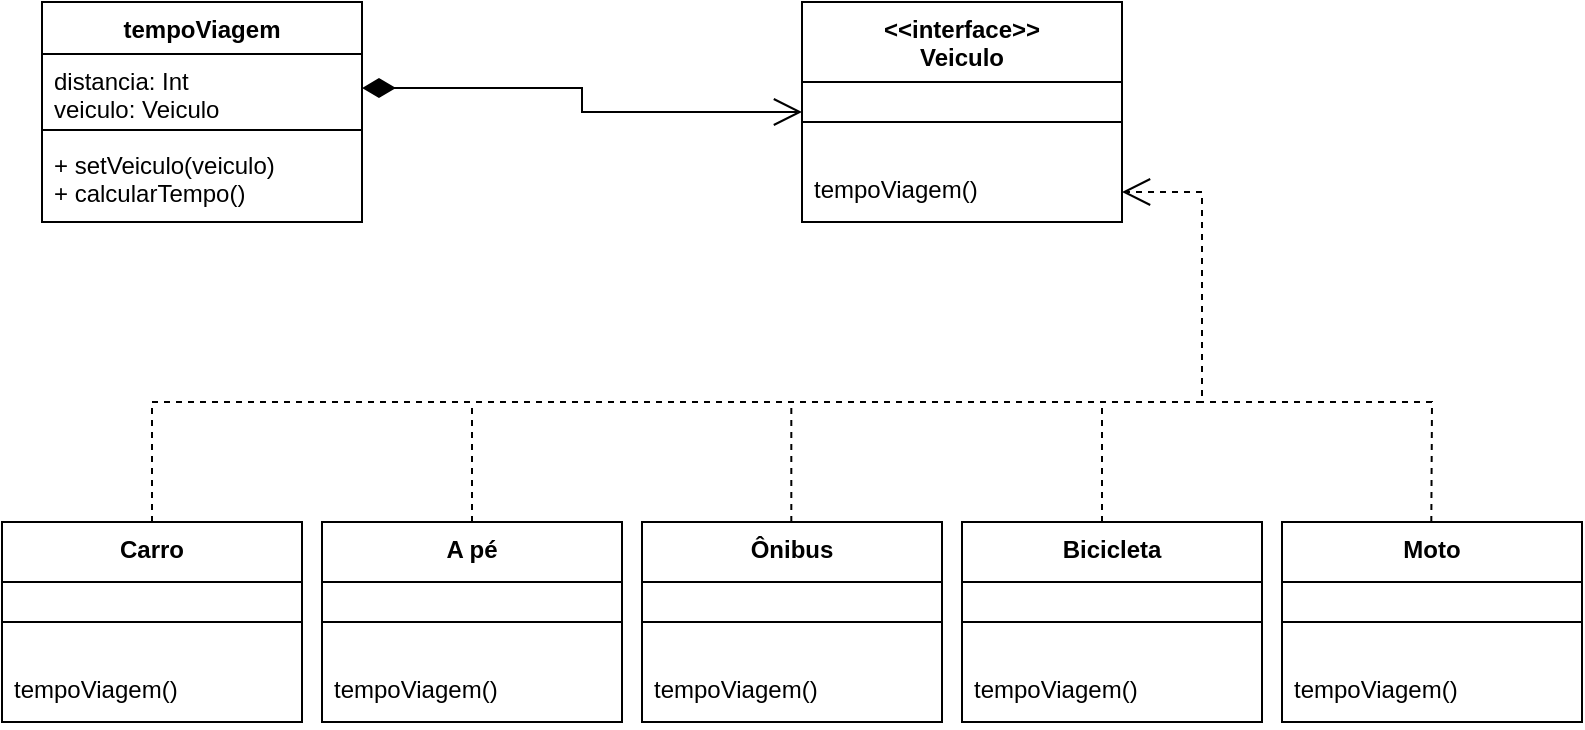 <mxfile version="24.7.7">
  <diagram id="C5RBs43oDa-KdzZeNtuy" name="Page-1">
    <mxGraphModel dx="1079" dy="492" grid="1" gridSize="10" guides="1" tooltips="1" connect="1" arrows="1" fold="1" page="1" pageScale="1" pageWidth="827" pageHeight="1169" math="0" shadow="0">
      <root>
        <mxCell id="WIyWlLk6GJQsqaUBKTNV-0" />
        <mxCell id="WIyWlLk6GJQsqaUBKTNV-1" parent="WIyWlLk6GJQsqaUBKTNV-0" />
        <mxCell id="KXHuL7IJYubUjfSZ4twf-0" value="tempoViagem" style="swimlane;fontStyle=1;align=center;verticalAlign=top;childLayout=stackLayout;horizontal=1;startSize=26;horizontalStack=0;resizeParent=1;resizeParentMax=0;resizeLast=0;collapsible=1;marginBottom=0;whiteSpace=wrap;html=1;" parent="WIyWlLk6GJQsqaUBKTNV-1" vertex="1">
          <mxGeometry x="30" y="30" width="160" height="110" as="geometry" />
        </mxCell>
        <mxCell id="KXHuL7IJYubUjfSZ4twf-1" value="distancia: Int&lt;br&gt;veiculo: Veiculo" style="text;strokeColor=none;fillColor=none;align=left;verticalAlign=top;spacingLeft=4;spacingRight=4;overflow=hidden;rotatable=0;points=[[0,0.5],[1,0.5]];portConstraint=eastwest;whiteSpace=wrap;html=1;" parent="KXHuL7IJYubUjfSZ4twf-0" vertex="1">
          <mxGeometry y="26" width="160" height="34" as="geometry" />
        </mxCell>
        <mxCell id="KXHuL7IJYubUjfSZ4twf-2" value="" style="line;strokeWidth=1;fillColor=none;align=left;verticalAlign=middle;spacingTop=-1;spacingLeft=3;spacingRight=3;rotatable=0;labelPosition=right;points=[];portConstraint=eastwest;strokeColor=inherit;" parent="KXHuL7IJYubUjfSZ4twf-0" vertex="1">
          <mxGeometry y="60" width="160" height="8" as="geometry" />
        </mxCell>
        <mxCell id="KXHuL7IJYubUjfSZ4twf-3" value="+ setVeiculo(veiculo)&lt;div&gt;+ calcularTempo()&lt;/div&gt;" style="text;strokeColor=none;fillColor=none;align=left;verticalAlign=top;spacingLeft=4;spacingRight=4;overflow=hidden;rotatable=0;points=[[0,0.5],[1,0.5]];portConstraint=eastwest;whiteSpace=wrap;html=1;" parent="KXHuL7IJYubUjfSZ4twf-0" vertex="1">
          <mxGeometry y="68" width="160" height="42" as="geometry" />
        </mxCell>
        <mxCell id="KXHuL7IJYubUjfSZ4twf-4" value="&amp;lt;&amp;lt;interface&amp;gt;&amp;gt;&lt;div&gt;Veiculo&lt;/div&gt;" style="swimlane;fontStyle=1;align=center;verticalAlign=top;childLayout=stackLayout;horizontal=1;startSize=40;horizontalStack=0;resizeParent=1;resizeParentMax=0;resizeLast=0;collapsible=1;marginBottom=0;whiteSpace=wrap;html=1;" parent="WIyWlLk6GJQsqaUBKTNV-1" vertex="1">
          <mxGeometry x="410" y="30" width="160" height="110" as="geometry" />
        </mxCell>
        <mxCell id="KXHuL7IJYubUjfSZ4twf-6" value="" style="line;strokeWidth=1;fillColor=none;align=left;verticalAlign=middle;spacingTop=-1;spacingLeft=3;spacingRight=3;rotatable=0;labelPosition=right;points=[];portConstraint=eastwest;strokeColor=inherit;" parent="KXHuL7IJYubUjfSZ4twf-4" vertex="1">
          <mxGeometry y="40" width="160" height="40" as="geometry" />
        </mxCell>
        <mxCell id="KXHuL7IJYubUjfSZ4twf-7" value="tempoViagem()" style="text;strokeColor=none;fillColor=none;align=left;verticalAlign=top;spacingLeft=4;spacingRight=4;overflow=hidden;rotatable=0;points=[[0,0.5],[1,0.5]];portConstraint=eastwest;whiteSpace=wrap;html=1;" parent="KXHuL7IJYubUjfSZ4twf-4" vertex="1">
          <mxGeometry y="80" width="160" height="30" as="geometry" />
        </mxCell>
        <mxCell id="KXHuL7IJYubUjfSZ4twf-8" value="Carro" style="swimlane;fontStyle=1;align=center;verticalAlign=top;childLayout=stackLayout;horizontal=1;startSize=30;horizontalStack=0;resizeParent=1;resizeParentMax=0;resizeLast=0;collapsible=1;marginBottom=0;whiteSpace=wrap;html=1;" parent="WIyWlLk6GJQsqaUBKTNV-1" vertex="1">
          <mxGeometry x="10" y="290" width="150" height="100" as="geometry" />
        </mxCell>
        <mxCell id="KXHuL7IJYubUjfSZ4twf-9" value="" style="line;strokeWidth=1;fillColor=none;align=left;verticalAlign=middle;spacingTop=-1;spacingLeft=3;spacingRight=3;rotatable=0;labelPosition=right;points=[];portConstraint=eastwest;strokeColor=inherit;" parent="KXHuL7IJYubUjfSZ4twf-8" vertex="1">
          <mxGeometry y="30" width="150" height="40" as="geometry" />
        </mxCell>
        <mxCell id="KXHuL7IJYubUjfSZ4twf-10" value="tempoViagem()" style="text;strokeColor=none;fillColor=none;align=left;verticalAlign=top;spacingLeft=4;spacingRight=4;overflow=hidden;rotatable=0;points=[[0,0.5],[1,0.5]];portConstraint=eastwest;whiteSpace=wrap;html=1;" parent="KXHuL7IJYubUjfSZ4twf-8" vertex="1">
          <mxGeometry y="70" width="150" height="30" as="geometry" />
        </mxCell>
        <mxCell id="KXHuL7IJYubUjfSZ4twf-11" value="A pé" style="swimlane;fontStyle=1;align=center;verticalAlign=top;childLayout=stackLayout;horizontal=1;startSize=30;horizontalStack=0;resizeParent=1;resizeParentMax=0;resizeLast=0;collapsible=1;marginBottom=0;whiteSpace=wrap;html=1;" parent="WIyWlLk6GJQsqaUBKTNV-1" vertex="1">
          <mxGeometry x="170" y="290" width="150" height="100" as="geometry" />
        </mxCell>
        <mxCell id="KXHuL7IJYubUjfSZ4twf-12" value="" style="line;strokeWidth=1;fillColor=none;align=left;verticalAlign=middle;spacingTop=-1;spacingLeft=3;spacingRight=3;rotatable=0;labelPosition=right;points=[];portConstraint=eastwest;strokeColor=inherit;" parent="KXHuL7IJYubUjfSZ4twf-11" vertex="1">
          <mxGeometry y="30" width="150" height="40" as="geometry" />
        </mxCell>
        <mxCell id="KXHuL7IJYubUjfSZ4twf-13" value="tempoViagem()" style="text;strokeColor=none;fillColor=none;align=left;verticalAlign=top;spacingLeft=4;spacingRight=4;overflow=hidden;rotatable=0;points=[[0,0.5],[1,0.5]];portConstraint=eastwest;whiteSpace=wrap;html=1;" parent="KXHuL7IJYubUjfSZ4twf-11" vertex="1">
          <mxGeometry y="70" width="150" height="30" as="geometry" />
        </mxCell>
        <mxCell id="KXHuL7IJYubUjfSZ4twf-14" value="Ônibus" style="swimlane;fontStyle=1;align=center;verticalAlign=top;childLayout=stackLayout;horizontal=1;startSize=30;horizontalStack=0;resizeParent=1;resizeParentMax=0;resizeLast=0;collapsible=1;marginBottom=0;whiteSpace=wrap;html=1;" parent="WIyWlLk6GJQsqaUBKTNV-1" vertex="1">
          <mxGeometry x="330" y="290" width="150" height="100" as="geometry" />
        </mxCell>
        <mxCell id="KXHuL7IJYubUjfSZ4twf-15" value="" style="line;strokeWidth=1;fillColor=none;align=left;verticalAlign=middle;spacingTop=-1;spacingLeft=3;spacingRight=3;rotatable=0;labelPosition=right;points=[];portConstraint=eastwest;strokeColor=inherit;" parent="KXHuL7IJYubUjfSZ4twf-14" vertex="1">
          <mxGeometry y="30" width="150" height="40" as="geometry" />
        </mxCell>
        <mxCell id="KXHuL7IJYubUjfSZ4twf-16" value="tempoViagem()" style="text;strokeColor=none;fillColor=none;align=left;verticalAlign=top;spacingLeft=4;spacingRight=4;overflow=hidden;rotatable=0;points=[[0,0.5],[1,0.5]];portConstraint=eastwest;whiteSpace=wrap;html=1;" parent="KXHuL7IJYubUjfSZ4twf-14" vertex="1">
          <mxGeometry y="70" width="150" height="30" as="geometry" />
        </mxCell>
        <mxCell id="KXHuL7IJYubUjfSZ4twf-17" value="Bicicleta" style="swimlane;fontStyle=1;align=center;verticalAlign=top;childLayout=stackLayout;horizontal=1;startSize=30;horizontalStack=0;resizeParent=1;resizeParentMax=0;resizeLast=0;collapsible=1;marginBottom=0;whiteSpace=wrap;html=1;" parent="WIyWlLk6GJQsqaUBKTNV-1" vertex="1">
          <mxGeometry x="490" y="290" width="150" height="100" as="geometry" />
        </mxCell>
        <mxCell id="KXHuL7IJYubUjfSZ4twf-18" value="" style="line;strokeWidth=1;fillColor=none;align=left;verticalAlign=middle;spacingTop=-1;spacingLeft=3;spacingRight=3;rotatable=0;labelPosition=right;points=[];portConstraint=eastwest;strokeColor=inherit;" parent="KXHuL7IJYubUjfSZ4twf-17" vertex="1">
          <mxGeometry y="30" width="150" height="40" as="geometry" />
        </mxCell>
        <mxCell id="KXHuL7IJYubUjfSZ4twf-19" value="tempoViagem()" style="text;strokeColor=none;fillColor=none;align=left;verticalAlign=top;spacingLeft=4;spacingRight=4;overflow=hidden;rotatable=0;points=[[0,0.5],[1,0.5]];portConstraint=eastwest;whiteSpace=wrap;html=1;" parent="KXHuL7IJYubUjfSZ4twf-17" vertex="1">
          <mxGeometry y="70" width="150" height="30" as="geometry" />
        </mxCell>
        <mxCell id="KXHuL7IJYubUjfSZ4twf-20" value="Moto" style="swimlane;fontStyle=1;align=center;verticalAlign=top;childLayout=stackLayout;horizontal=1;startSize=30;horizontalStack=0;resizeParent=1;resizeParentMax=0;resizeLast=0;collapsible=1;marginBottom=0;whiteSpace=wrap;html=1;" parent="WIyWlLk6GJQsqaUBKTNV-1" vertex="1">
          <mxGeometry x="650" y="290" width="150" height="100" as="geometry" />
        </mxCell>
        <mxCell id="KXHuL7IJYubUjfSZ4twf-21" value="" style="line;strokeWidth=1;fillColor=none;align=left;verticalAlign=middle;spacingTop=-1;spacingLeft=3;spacingRight=3;rotatable=0;labelPosition=right;points=[];portConstraint=eastwest;strokeColor=inherit;" parent="KXHuL7IJYubUjfSZ4twf-20" vertex="1">
          <mxGeometry y="30" width="150" height="40" as="geometry" />
        </mxCell>
        <mxCell id="KXHuL7IJYubUjfSZ4twf-22" value="tempoViagem()" style="text;strokeColor=none;fillColor=none;align=left;verticalAlign=top;spacingLeft=4;spacingRight=4;overflow=hidden;rotatable=0;points=[[0,0.5],[1,0.5]];portConstraint=eastwest;whiteSpace=wrap;html=1;" parent="KXHuL7IJYubUjfSZ4twf-20" vertex="1">
          <mxGeometry y="70" width="150" height="30" as="geometry" />
        </mxCell>
        <mxCell id="KXHuL7IJYubUjfSZ4twf-33" value="" style="endArrow=open;html=1;endSize=12;startArrow=diamondThin;startSize=14;startFill=1;edgeStyle=orthogonalEdgeStyle;align=left;verticalAlign=bottom;rounded=0;exitX=1;exitY=0.5;exitDx=0;exitDy=0;entryX=0;entryY=0.5;entryDx=0;entryDy=0;" parent="WIyWlLk6GJQsqaUBKTNV-1" source="KXHuL7IJYubUjfSZ4twf-1" target="KXHuL7IJYubUjfSZ4twf-4" edge="1">
          <mxGeometry x="-1" y="3" relative="1" as="geometry">
            <mxPoint x="210" y="120" as="sourcePoint" />
            <mxPoint x="490" y="360" as="targetPoint" />
            <Array as="points">
              <mxPoint x="300" y="73" />
              <mxPoint x="300" y="85" />
            </Array>
          </mxGeometry>
        </mxCell>
        <mxCell id="KXHuL7IJYubUjfSZ4twf-34" value="" style="endArrow=open;endSize=12;dashed=1;html=1;rounded=0;exitX=0.5;exitY=0;exitDx=0;exitDy=0;entryX=1;entryY=0.5;entryDx=0;entryDy=0;" parent="WIyWlLk6GJQsqaUBKTNV-1" source="KXHuL7IJYubUjfSZ4twf-8" target="KXHuL7IJYubUjfSZ4twf-7" edge="1">
          <mxGeometry width="160" relative="1" as="geometry">
            <mxPoint x="330" y="160" as="sourcePoint" />
            <mxPoint x="570" y="160" as="targetPoint" />
            <Array as="points">
              <mxPoint x="85" y="230" />
              <mxPoint x="610" y="230" />
              <mxPoint x="610" y="125" />
            </Array>
          </mxGeometry>
        </mxCell>
        <mxCell id="KXHuL7IJYubUjfSZ4twf-40" value="" style="endArrow=none;dashed=1;html=1;rounded=0;exitX=0.5;exitY=0;exitDx=0;exitDy=0;" parent="WIyWlLk6GJQsqaUBKTNV-1" source="KXHuL7IJYubUjfSZ4twf-11" edge="1">
          <mxGeometry width="50" height="50" relative="1" as="geometry">
            <mxPoint x="240" y="280" as="sourcePoint" />
            <mxPoint x="245" y="230" as="targetPoint" />
          </mxGeometry>
        </mxCell>
        <mxCell id="KXHuL7IJYubUjfSZ4twf-41" value="" style="endArrow=none;dashed=1;html=1;rounded=0;exitX=0.5;exitY=0;exitDx=0;exitDy=0;" parent="WIyWlLk6GJQsqaUBKTNV-1" edge="1">
          <mxGeometry width="50" height="50" relative="1" as="geometry">
            <mxPoint x="404.66" y="290" as="sourcePoint" />
            <mxPoint x="404.66" y="230" as="targetPoint" />
          </mxGeometry>
        </mxCell>
        <mxCell id="KXHuL7IJYubUjfSZ4twf-42" value="" style="endArrow=none;dashed=1;html=1;rounded=0;exitX=0.5;exitY=0;exitDx=0;exitDy=0;" parent="WIyWlLk6GJQsqaUBKTNV-1" edge="1">
          <mxGeometry width="50" height="50" relative="1" as="geometry">
            <mxPoint x="560" y="290" as="sourcePoint" />
            <mxPoint x="560" y="230" as="targetPoint" />
          </mxGeometry>
        </mxCell>
        <mxCell id="KXHuL7IJYubUjfSZ4twf-43" value="" style="endArrow=none;dashed=1;html=1;rounded=0;exitX=0.5;exitY=0;exitDx=0;exitDy=0;" parent="WIyWlLk6GJQsqaUBKTNV-1" edge="1">
          <mxGeometry width="50" height="50" relative="1" as="geometry">
            <mxPoint x="724.66" y="290" as="sourcePoint" />
            <mxPoint x="610" y="230" as="targetPoint" />
            <Array as="points">
              <mxPoint x="725" y="230" />
            </Array>
          </mxGeometry>
        </mxCell>
      </root>
    </mxGraphModel>
  </diagram>
</mxfile>
